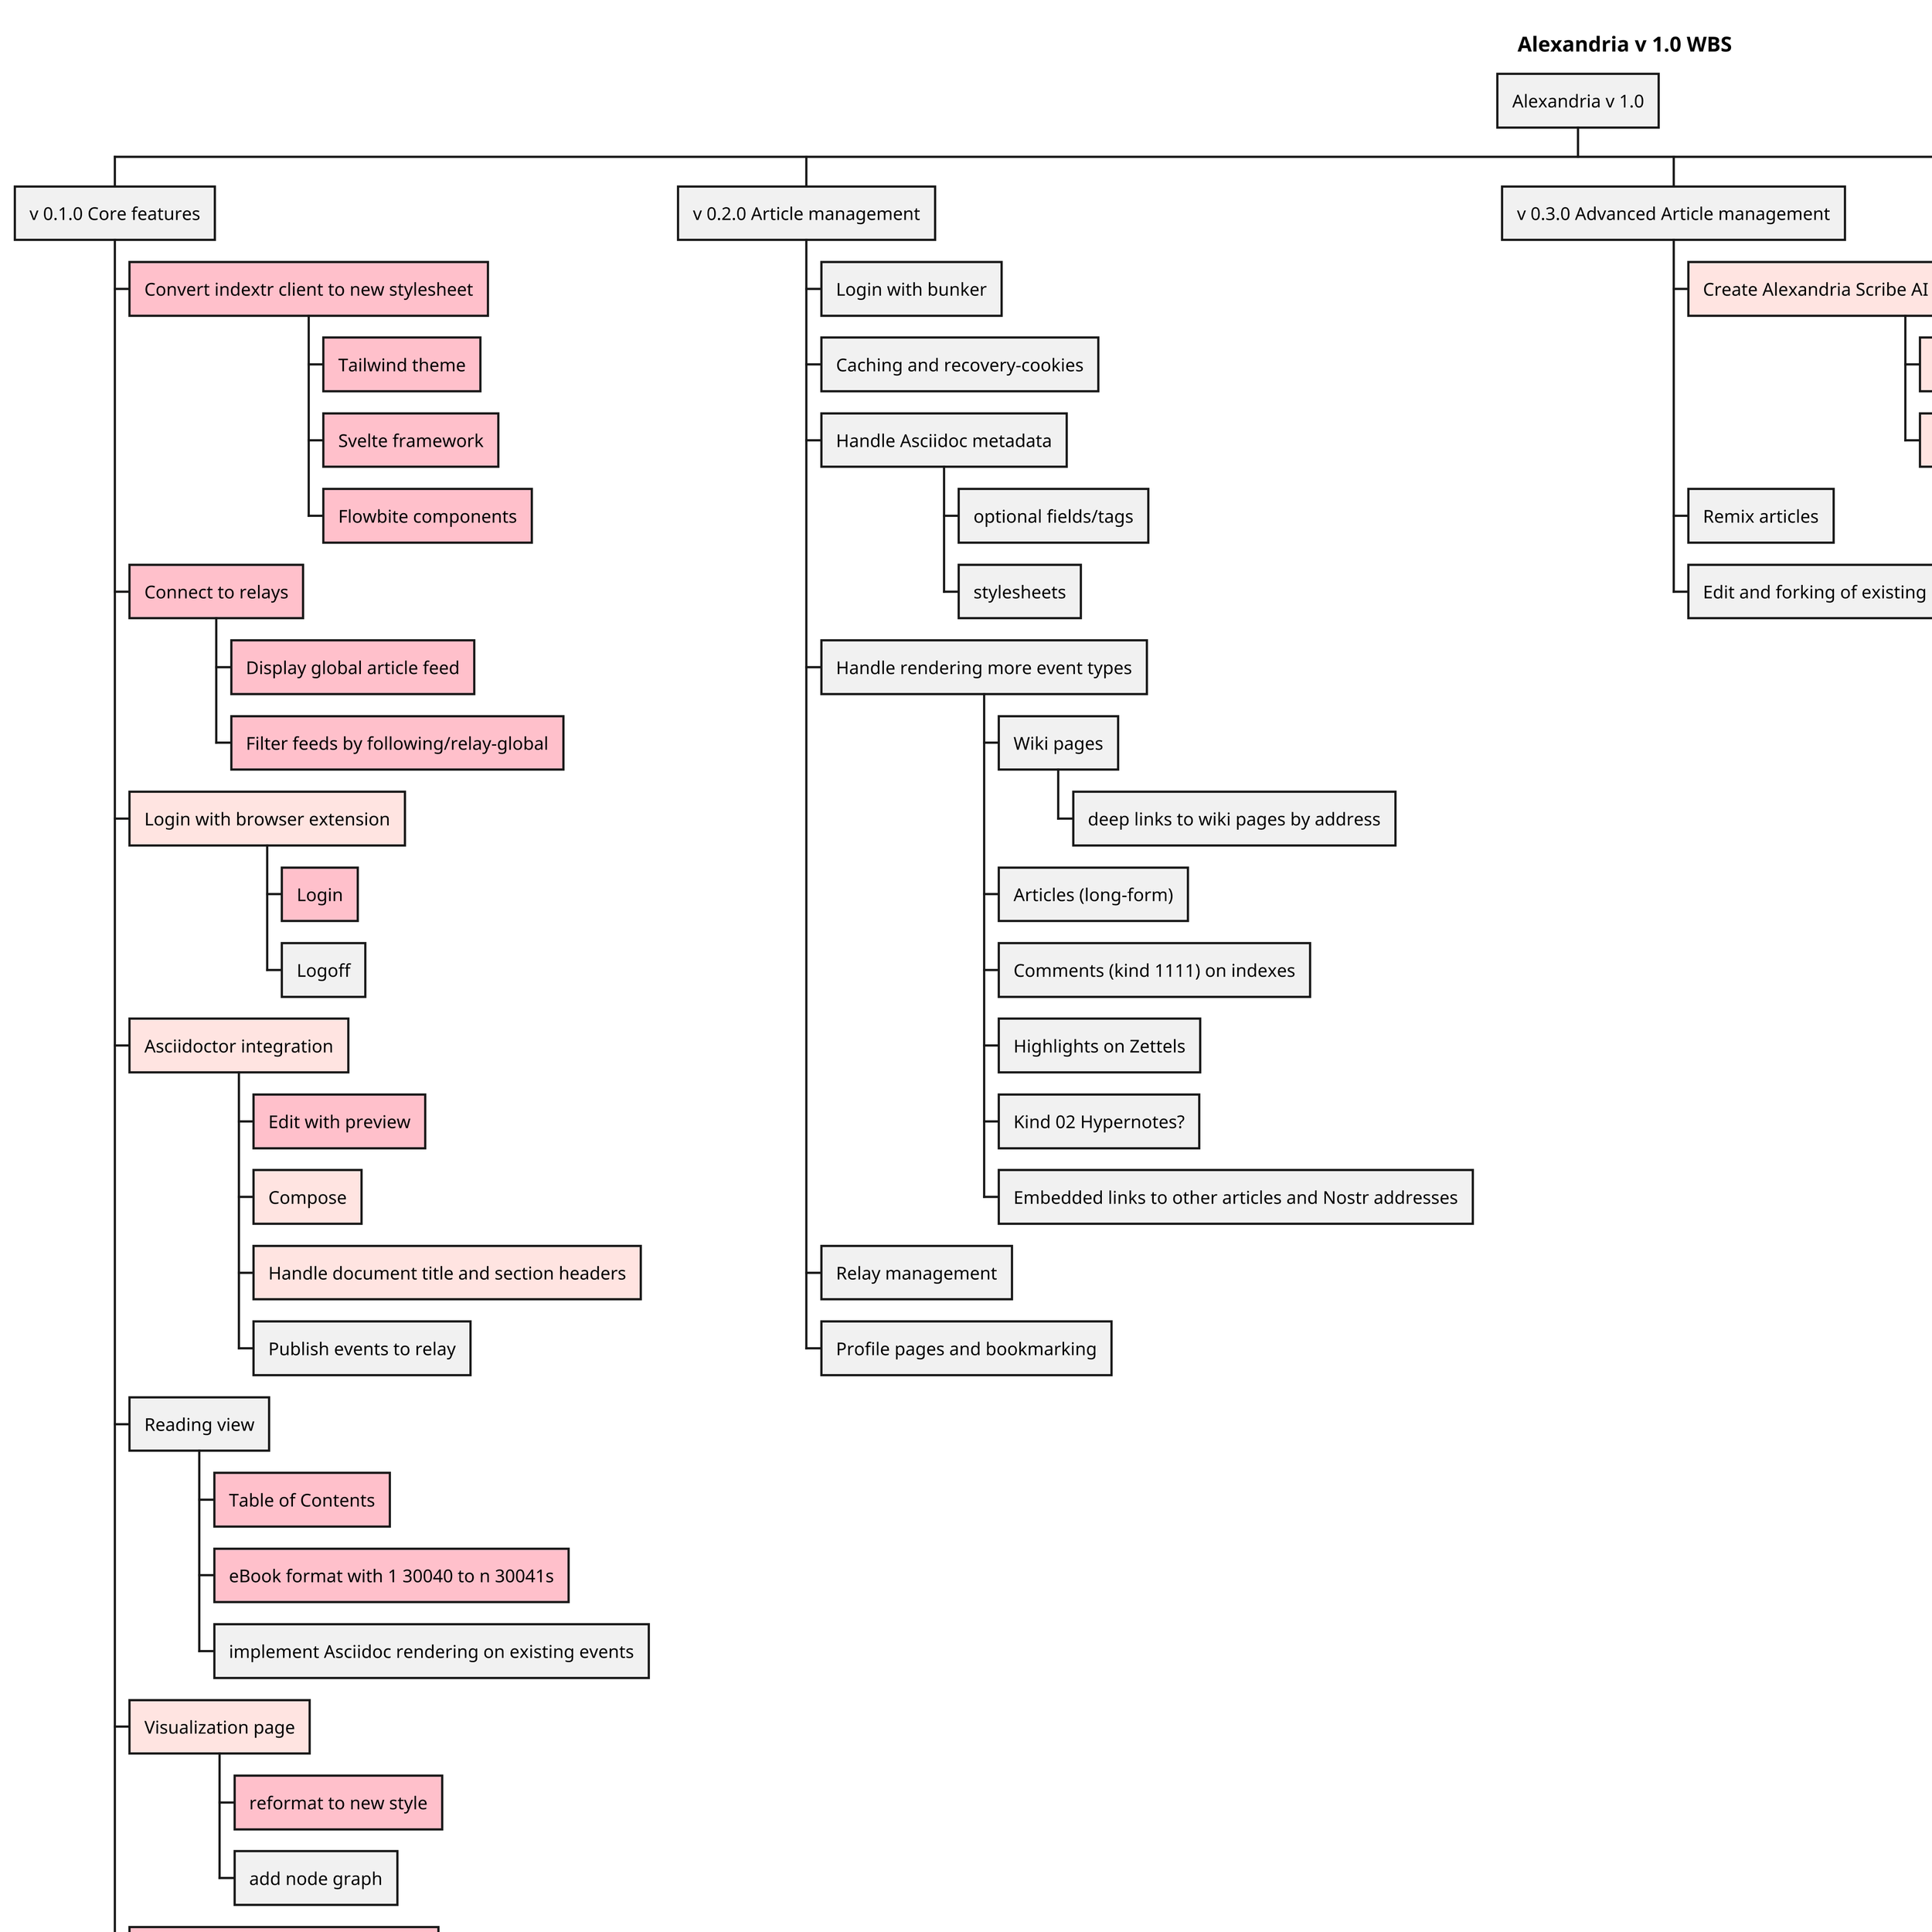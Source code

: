 @startwbs Alexandria_v1.0_WBS

<style>
wbsDiagram {
  .pink {
      BackgroundColor pink
  }
    .lightpink {
      BackgroundColor MistyRose
  }
}
</style>

skinparam dpi 300
title Alexandria v 1.0 WBS

* Alexandria v 1.0
** v 0.1.0 Core features
*** Convert indextr client to new stylesheet <<pink>>
**** Tailwind theme <<pink>>
**** Svelte framework <<pink>>
**** Flowbite components <<pink>>
*** Connect to relays <<pink>>
**** Display global article feed <<pink>>
**** Filter feeds by following/relay-global <<pink>>
*** Login with browser extension <<lightpink>>
**** Login <<pink>>
**** Logoff
*** Asciidoctor integration <<lightpink>>
**** Edit with preview <<pink>>
**** Compose <<lightpink>>
**** Handle document title and section headers <<lightpink>>
**** Publish events to relay
*** Reading view
**** Table of Contents <<pink>>
**** eBook format with 1 30040 to n 30041s <<pink>>
**** implement Asciidoc rendering on existing events
*** Visualization page <<lightpink>>
**** reformat to new style <<pink>>
**** add node graph
*** About page reformat to new style <<pink>>
** v 0.2.0 Article management
*** Login with bunker
*** Caching and recovery-cookies
*** Handle Asciidoc metadata
**** optional fields/tags
**** stylesheets
*** Handle rendering more event types
**** Wiki pages
***** deep links to wiki pages by address
**** Articles (long-form)
**** Comments (kind 1111) on indexes
**** Highlights on Zettels
**** Kind 02 Hypernotes?
**** Embedded links to other articles and Nostr addresses
*** Relay management
*** Profile pages and bookmarking
** v 0.3.0 Advanced Article management
*** Create Alexandria Scribe AI assistant for VS Code <<lightpink>>
**** Add AI-assisted zettel generation and posting <<lightpink>>
**** Add content embeddings to posted zettels <<lightpink>>
*** Remix articles
*** Edit and forking of existing articles
** v 0.4.0 Reconstruction
*** Move from NDK to Aedile
*** ePaper app
*** Biblestr customization
**** Bible internal links
**** Preselection of favorite translations
**** Custom design
** v 0.5.0 Socializing
*** Communities and groups
*** Scheduled reads
*** Book clubs and Meet-the-author
*** Smart recommended reads
*** Teleconference with chat

@endwbs
